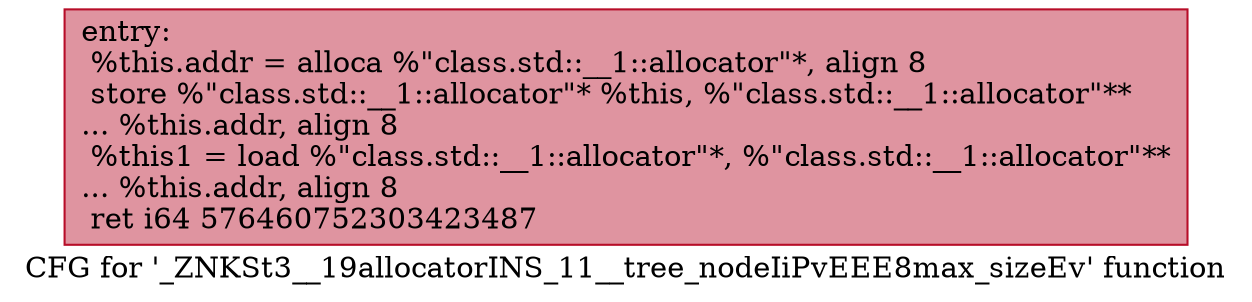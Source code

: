 digraph "CFG for '_ZNKSt3__19allocatorINS_11__tree_nodeIiPvEEE8max_sizeEv' function" {
	label="CFG for '_ZNKSt3__19allocatorINS_11__tree_nodeIiPvEEE8max_sizeEv' function";

	Node0x60000255da40 [shape=record,color="#b70d28ff", style=filled, fillcolor="#b70d2870",label="{entry:\l  %this.addr = alloca %\"class.std::__1::allocator\"*, align 8\l  store %\"class.std::__1::allocator\"* %this, %\"class.std::__1::allocator\"**\l... %this.addr, align 8\l  %this1 = load %\"class.std::__1::allocator\"*, %\"class.std::__1::allocator\"**\l... %this.addr, align 8\l  ret i64 576460752303423487\l}"];
}
